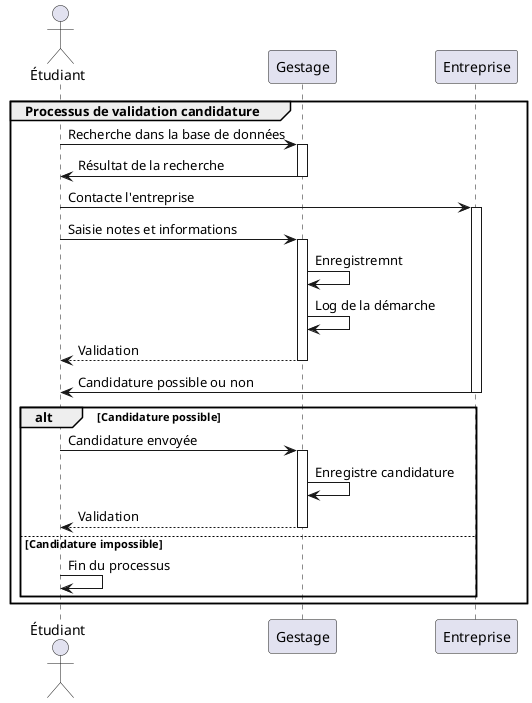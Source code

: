 @startuml

actor Étudiant as "Étudiant"
participant "Gestage" as BD
participant Entreprise as "Entreprise"

group Processus de validation candidature
    Étudiant -> BD: Recherche dans la base de données
    activate BD
    BD -> Étudiant: Résultat de la recherche
    deactivate BD
    Étudiant -> Entreprise: Contacte l'entreprise
    activate Entreprise
    


    Étudiant -> BD: Saisie notes et informations
    activate BD
    BD -> BD: Enregistremnt
    BD -> BD: Log de la démarche
    return Validation 
    deactivate BD

    Entreprise -> Étudiant : Candidature possible ou non
    deactivate Entreprise
    
    alt Candidature possible
        Étudiant -> BD: Candidature envoyée
        activate BD
        BD -> BD: Enregistre candidature

        Return Validation
        deactivate BD

    else Candidature impossible
        Étudiant -> Étudiant: Fin du processus
    end
    
end

@enduml